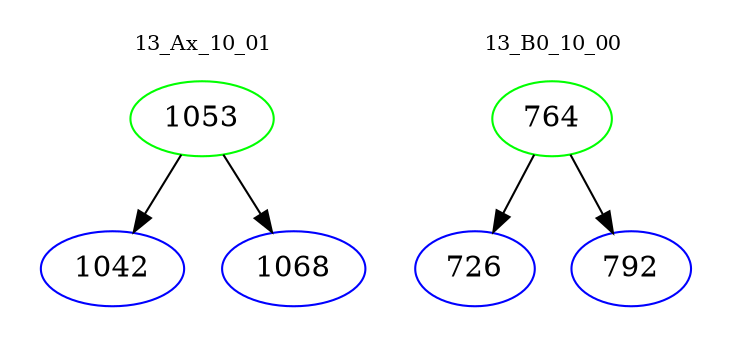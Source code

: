digraph{
subgraph cluster_0 {
color = white
label = "13_Ax_10_01";
fontsize=10;
T0_1053 [label="1053", color="green"]
T0_1053 -> T0_1042 [color="black"]
T0_1042 [label="1042", color="blue"]
T0_1053 -> T0_1068 [color="black"]
T0_1068 [label="1068", color="blue"]
}
subgraph cluster_1 {
color = white
label = "13_B0_10_00";
fontsize=10;
T1_764 [label="764", color="green"]
T1_764 -> T1_726 [color="black"]
T1_726 [label="726", color="blue"]
T1_764 -> T1_792 [color="black"]
T1_792 [label="792", color="blue"]
}
}
